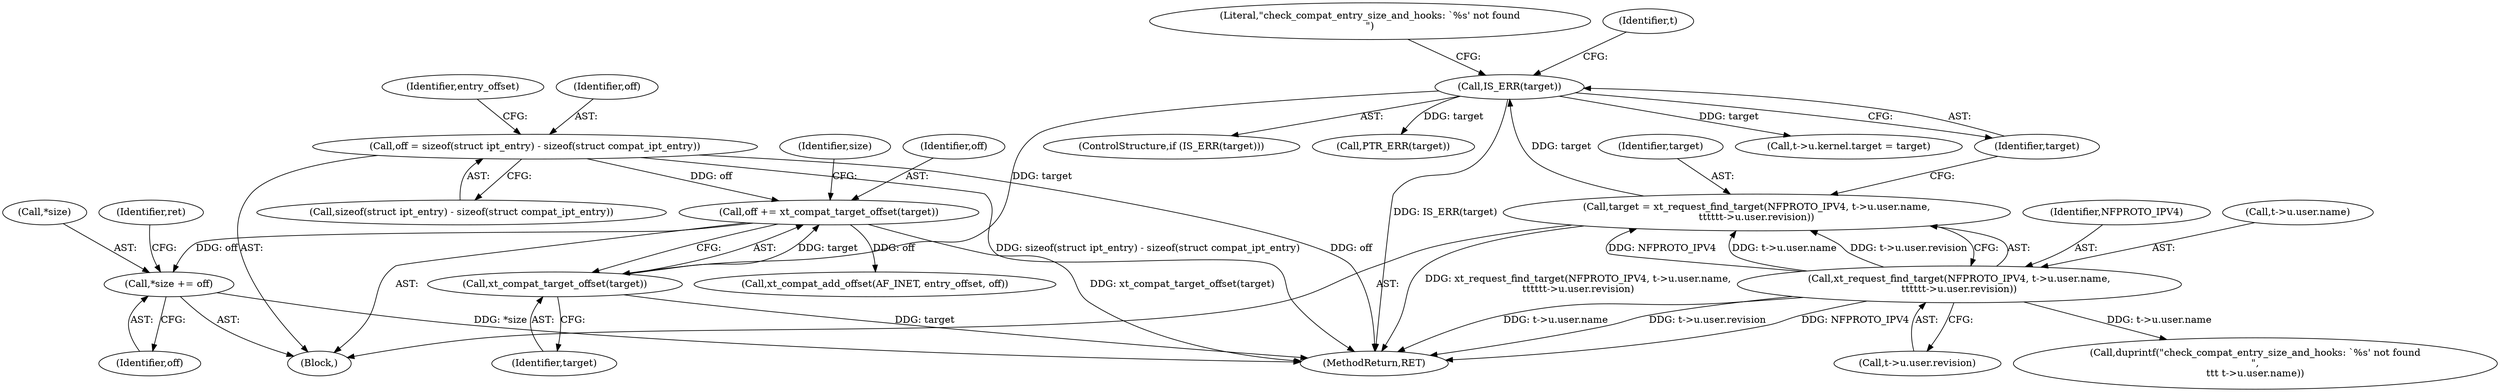 digraph "0_linux_ce683e5f9d045e5d67d1312a42b359cb2ab2a13c_1@pointer" {
"1000266" [label="(Call,*size += off)"];
"1000262" [label="(Call,off += xt_compat_target_offset(target))"];
"1000264" [label="(Call,xt_compat_target_offset(target))"];
"1000236" [label="(Call,IS_ERR(target))"];
"1000217" [label="(Call,target = xt_request_find_target(NFPROTO_IPV4, t->u.user.name,\n\t\t\t\t\tt->u.user.revision))"];
"1000219" [label="(Call,xt_request_find_target(NFPROTO_IPV4, t->u.user.name,\n\t\t\t\t\tt->u.user.revision))"];
"1000175" [label="(Call,off = sizeof(struct ipt_entry) - sizeof(struct compat_ipt_entry))"];
"1000219" [label="(Call,xt_request_find_target(NFPROTO_IPV4, t->u.user.name,\n\t\t\t\t\tt->u.user.revision))"];
"1000218" [label="(Identifier,target)"];
"1000253" [label="(Call,t->u.kernel.target = target)"];
"1000269" [label="(Identifier,off)"];
"1000217" [label="(Call,target = xt_request_find_target(NFPROTO_IPV4, t->u.user.name,\n\t\t\t\t\tt->u.user.revision))"];
"1000267" [label="(Call,*size)"];
"1000183" [label="(Identifier,entry_offset)"];
"1000175" [label="(Call,off = sizeof(struct ipt_entry) - sizeof(struct compat_ipt_entry))"];
"1000264" [label="(Call,xt_compat_target_offset(target))"];
"1000271" [label="(Identifier,ret)"];
"1000111" [label="(Block,)"];
"1000265" [label="(Identifier,target)"];
"1000268" [label="(Identifier,size)"];
"1000235" [label="(ControlStructure,if (IS_ERR(target)))"];
"1000266" [label="(Call,*size += off)"];
"1000262" [label="(Call,off += xt_compat_target_offset(target))"];
"1000263" [label="(Identifier,off)"];
"1000240" [label="(Literal,\"check_compat_entry_size_and_hooks: `%s' not found\n\")"];
"1000237" [label="(Identifier,target)"];
"1000220" [label="(Identifier,NFPROTO_IPV4)"];
"1000176" [label="(Identifier,off)"];
"1000236" [label="(Call,IS_ERR(target))"];
"1000228" [label="(Call,t->u.user.revision)"];
"1000272" [label="(Call,xt_compat_add_offset(AF_INET, entry_offset, off))"];
"1000375" [label="(MethodReturn,RET)"];
"1000177" [label="(Call,sizeof(struct ipt_entry) - sizeof(struct compat_ipt_entry))"];
"1000257" [label="(Identifier,t)"];
"1000250" [label="(Call,PTR_ERR(target))"];
"1000239" [label="(Call,duprintf(\"check_compat_entry_size_and_hooks: `%s' not found\n\",\n\t\t\t t->u.user.name))"];
"1000221" [label="(Call,t->u.user.name)"];
"1000266" -> "1000111"  [label="AST: "];
"1000266" -> "1000269"  [label="CFG: "];
"1000267" -> "1000266"  [label="AST: "];
"1000269" -> "1000266"  [label="AST: "];
"1000271" -> "1000266"  [label="CFG: "];
"1000266" -> "1000375"  [label="DDG: *size"];
"1000262" -> "1000266"  [label="DDG: off"];
"1000262" -> "1000111"  [label="AST: "];
"1000262" -> "1000264"  [label="CFG: "];
"1000263" -> "1000262"  [label="AST: "];
"1000264" -> "1000262"  [label="AST: "];
"1000268" -> "1000262"  [label="CFG: "];
"1000262" -> "1000375"  [label="DDG: xt_compat_target_offset(target)"];
"1000264" -> "1000262"  [label="DDG: target"];
"1000175" -> "1000262"  [label="DDG: off"];
"1000262" -> "1000272"  [label="DDG: off"];
"1000264" -> "1000265"  [label="CFG: "];
"1000265" -> "1000264"  [label="AST: "];
"1000264" -> "1000375"  [label="DDG: target"];
"1000236" -> "1000264"  [label="DDG: target"];
"1000236" -> "1000235"  [label="AST: "];
"1000236" -> "1000237"  [label="CFG: "];
"1000237" -> "1000236"  [label="AST: "];
"1000240" -> "1000236"  [label="CFG: "];
"1000257" -> "1000236"  [label="CFG: "];
"1000236" -> "1000375"  [label="DDG: IS_ERR(target)"];
"1000217" -> "1000236"  [label="DDG: target"];
"1000236" -> "1000250"  [label="DDG: target"];
"1000236" -> "1000253"  [label="DDG: target"];
"1000217" -> "1000111"  [label="AST: "];
"1000217" -> "1000219"  [label="CFG: "];
"1000218" -> "1000217"  [label="AST: "];
"1000219" -> "1000217"  [label="AST: "];
"1000237" -> "1000217"  [label="CFG: "];
"1000217" -> "1000375"  [label="DDG: xt_request_find_target(NFPROTO_IPV4, t->u.user.name,\n\t\t\t\t\tt->u.user.revision)"];
"1000219" -> "1000217"  [label="DDG: NFPROTO_IPV4"];
"1000219" -> "1000217"  [label="DDG: t->u.user.name"];
"1000219" -> "1000217"  [label="DDG: t->u.user.revision"];
"1000219" -> "1000228"  [label="CFG: "];
"1000220" -> "1000219"  [label="AST: "];
"1000221" -> "1000219"  [label="AST: "];
"1000228" -> "1000219"  [label="AST: "];
"1000219" -> "1000375"  [label="DDG: t->u.user.name"];
"1000219" -> "1000375"  [label="DDG: t->u.user.revision"];
"1000219" -> "1000375"  [label="DDG: NFPROTO_IPV4"];
"1000219" -> "1000239"  [label="DDG: t->u.user.name"];
"1000175" -> "1000111"  [label="AST: "];
"1000175" -> "1000177"  [label="CFG: "];
"1000176" -> "1000175"  [label="AST: "];
"1000177" -> "1000175"  [label="AST: "];
"1000183" -> "1000175"  [label="CFG: "];
"1000175" -> "1000375"  [label="DDG: off"];
"1000175" -> "1000375"  [label="DDG: sizeof(struct ipt_entry) - sizeof(struct compat_ipt_entry)"];
}
